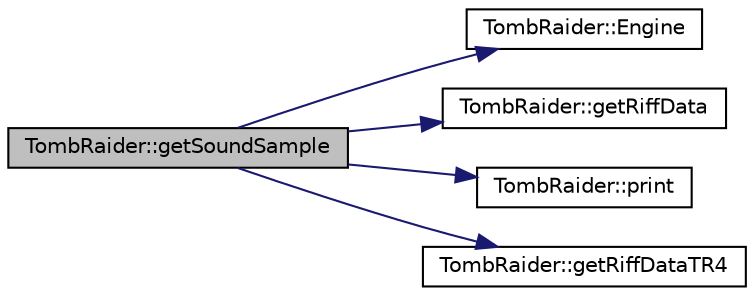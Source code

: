 digraph "TombRaider::getSoundSample"
{
 // INTERACTIVE_SVG=YES
  edge [fontname="Helvetica",fontsize="10",labelfontname="Helvetica",labelfontsize="10"];
  node [fontname="Helvetica",fontsize="10",shape=record];
  rankdir="LR";
  Node1 [label="TombRaider::getSoundSample",height=0.2,width=0.4,color="black", fillcolor="grey75", style="filled" fontcolor="black"];
  Node1 -> Node2 [color="midnightblue",fontsize="10",style="solid",fontname="Helvetica"];
  Node2 [label="TombRaider::Engine",height=0.2,width=0.4,color="black", fillcolor="white", style="filled",URL="$class_tomb_raider.html#aa020667e2394f5c3a8173ee0231ef0fb"];
  Node1 -> Node3 [color="midnightblue",fontsize="10",style="solid",fontname="Helvetica"];
  Node3 [label="TombRaider::getRiffData",height=0.2,width=0.4,color="black", fillcolor="white", style="filled",URL="$class_tomb_raider.html#ac7e89473a3cdf38475ef59148cb9cbda",tooltip="Get a copy of the sound samples. "];
  Node1 -> Node4 [color="midnightblue",fontsize="10",style="solid",fontname="Helvetica"];
  Node4 [label="TombRaider::print",height=0.2,width=0.4,color="black", fillcolor="white", style="filled",URL="$class_tomb_raider.html#a0789f85ca23981025700c29214cfa8f3"];
  Node1 -> Node5 [color="midnightblue",fontsize="10",style="solid",fontname="Helvetica"];
  Node5 [label="TombRaider::getRiffDataTR4",height=0.2,width=0.4,color="black", fillcolor="white", style="filled",URL="$class_tomb_raider.html#abd935e1e7fb62bf6438fdeb7c11abd26",tooltip="Get a copy of a TR4 sound sample. "];
}
